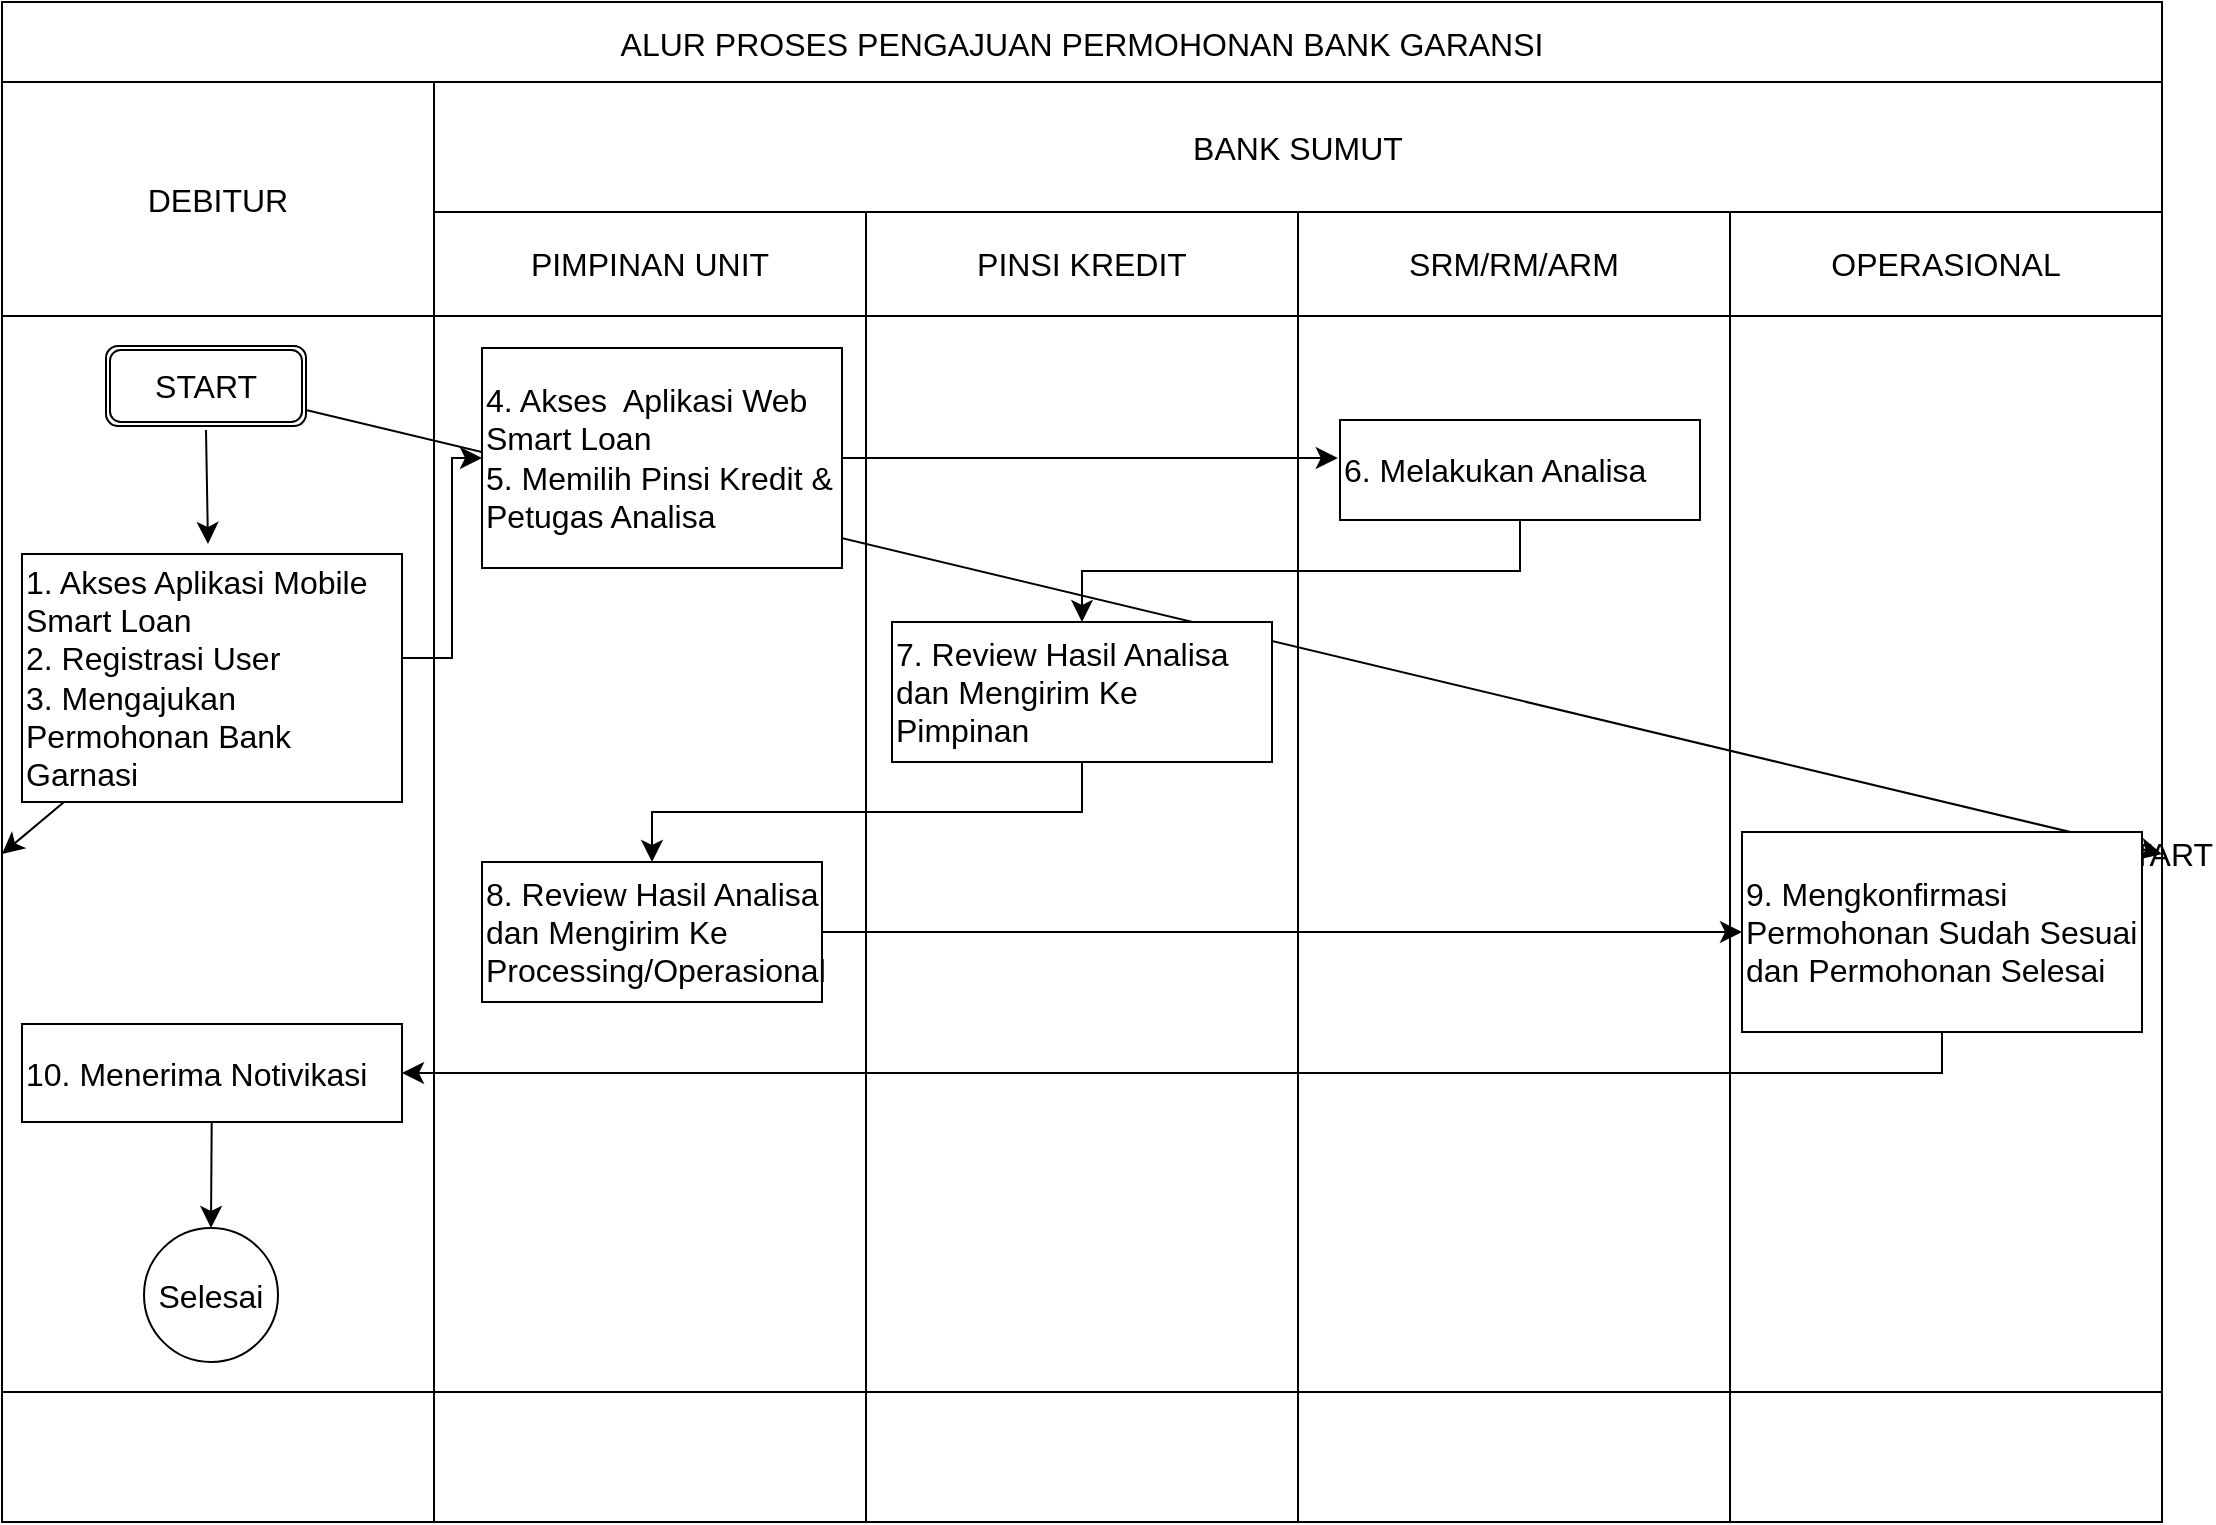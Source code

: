 <mxfile version="21.6.1" type="github">
  <diagram name="Halaman-1" id="EVRH7myTxZeotE2CbXcZ">
    <mxGraphModel dx="1257" dy="723" grid="1" gridSize="10" guides="1" tooltips="1" connect="1" arrows="1" fold="1" page="1" pageScale="1" pageWidth="1169" pageHeight="827" math="0" shadow="0">
      <root>
        <object label="" id="0">
          <mxCell />
        </object>
        <mxCell id="1" parent="0" />
        <mxCell id="Ad9V5zWNFAvav9V-upZD-27" value="ALUR PROSES PENGAJUAN PERMOHONAN BANK GARANSI" style="shape=table;startSize=40;container=1;collapsible=0;childLayout=tableLayout;fontSize=16;" parent="1" vertex="1">
          <mxGeometry x="40" y="40" width="1080" height="760" as="geometry" />
        </mxCell>
        <mxCell id="Ad9V5zWNFAvav9V-upZD-28" value="" style="shape=tableRow;horizontal=0;startSize=0;swimlaneHead=0;swimlaneBody=0;strokeColor=inherit;top=0;left=0;bottom=0;right=0;collapsible=0;dropTarget=0;fillColor=none;points=[[0,0.5],[1,0.5]];portConstraint=eastwest;fontSize=16;" parent="Ad9V5zWNFAvav9V-upZD-27" vertex="1">
          <mxGeometry y="40" width="1080" height="65" as="geometry" />
        </mxCell>
        <mxCell id="Ad9V5zWNFAvav9V-upZD-29" value="DEBITUR" style="shape=partialRectangle;html=1;whiteSpace=wrap;connectable=0;strokeColor=inherit;overflow=hidden;fillColor=none;top=0;left=0;bottom=0;right=0;pointerEvents=1;fontSize=16;rowspan=2;colspan=1;" parent="Ad9V5zWNFAvav9V-upZD-28" vertex="1">
          <mxGeometry width="216" height="117" as="geometry">
            <mxRectangle width="216" height="65" as="alternateBounds" />
          </mxGeometry>
        </mxCell>
        <mxCell id="Ad9V5zWNFAvav9V-upZD-30" value="BANK SUMUT" style="shape=partialRectangle;html=1;whiteSpace=wrap;connectable=0;strokeColor=inherit;overflow=hidden;fillColor=none;top=0;left=0;bottom=0;right=0;pointerEvents=1;fontSize=16;rowspan=1;colspan=4;" parent="Ad9V5zWNFAvav9V-upZD-28" vertex="1">
          <mxGeometry x="216" width="864" height="65" as="geometry">
            <mxRectangle width="216" height="65" as="alternateBounds" />
          </mxGeometry>
        </mxCell>
        <mxCell id="Ad9V5zWNFAvav9V-upZD-31" value="" style="shape=partialRectangle;html=1;whiteSpace=wrap;connectable=0;strokeColor=inherit;overflow=hidden;fillColor=none;top=0;left=0;bottom=0;right=0;pointerEvents=1;fontSize=16;" parent="Ad9V5zWNFAvav9V-upZD-28" vertex="1" visible="0">
          <mxGeometry x="432" width="216" height="65" as="geometry">
            <mxRectangle width="216" height="65" as="alternateBounds" />
          </mxGeometry>
        </mxCell>
        <mxCell id="Ad9V5zWNFAvav9V-upZD-32" value="" style="shape=partialRectangle;html=1;whiteSpace=wrap;connectable=0;strokeColor=inherit;overflow=hidden;fillColor=none;top=0;left=0;bottom=0;right=0;pointerEvents=1;fontSize=16;" parent="Ad9V5zWNFAvav9V-upZD-28" vertex="1" visible="0">
          <mxGeometry x="648" width="216" height="65" as="geometry">
            <mxRectangle width="216" height="65" as="alternateBounds" />
          </mxGeometry>
        </mxCell>
        <mxCell id="Ad9V5zWNFAvav9V-upZD-33" value="" style="shape=partialRectangle;html=1;whiteSpace=wrap;connectable=0;strokeColor=inherit;overflow=hidden;fillColor=none;top=0;left=0;bottom=0;right=0;pointerEvents=1;fontSize=16;" parent="Ad9V5zWNFAvav9V-upZD-28" vertex="1" visible="0">
          <mxGeometry x="864" width="216" height="65" as="geometry">
            <mxRectangle width="216" height="65" as="alternateBounds" />
          </mxGeometry>
        </mxCell>
        <mxCell id="Ad9V5zWNFAvav9V-upZD-34" value="" style="shape=tableRow;horizontal=0;startSize=0;swimlaneHead=0;swimlaneBody=0;strokeColor=inherit;top=0;left=0;bottom=0;right=0;collapsible=0;dropTarget=0;fillColor=none;points=[[0,0.5],[1,0.5]];portConstraint=eastwest;fontSize=16;" parent="Ad9V5zWNFAvav9V-upZD-27" vertex="1">
          <mxGeometry y="105" width="1080" height="52" as="geometry" />
        </mxCell>
        <mxCell id="Ad9V5zWNFAvav9V-upZD-35" value="" style="shape=partialRectangle;html=1;whiteSpace=wrap;connectable=0;strokeColor=inherit;overflow=hidden;fillColor=none;top=0;left=0;bottom=0;right=0;pointerEvents=1;fontSize=16;" parent="Ad9V5zWNFAvav9V-upZD-34" vertex="1" visible="0">
          <mxGeometry width="216" height="52" as="geometry">
            <mxRectangle width="216" height="52" as="alternateBounds" />
          </mxGeometry>
        </mxCell>
        <mxCell id="Ad9V5zWNFAvav9V-upZD-36" value="PIMPINAN UNIT" style="shape=partialRectangle;html=1;whiteSpace=wrap;connectable=0;strokeColor=inherit;overflow=hidden;fillColor=none;top=0;left=0;bottom=0;right=0;pointerEvents=1;fontSize=16;" parent="Ad9V5zWNFAvav9V-upZD-34" vertex="1">
          <mxGeometry x="216" width="216" height="52" as="geometry">
            <mxRectangle width="216" height="52" as="alternateBounds" />
          </mxGeometry>
        </mxCell>
        <mxCell id="Ad9V5zWNFAvav9V-upZD-37" value="PINSI KREDIT" style="shape=partialRectangle;html=1;whiteSpace=wrap;connectable=0;strokeColor=inherit;overflow=hidden;fillColor=none;top=0;left=0;bottom=0;right=0;pointerEvents=1;fontSize=16;" parent="Ad9V5zWNFAvav9V-upZD-34" vertex="1">
          <mxGeometry x="432" width="216" height="52" as="geometry">
            <mxRectangle width="216" height="52" as="alternateBounds" />
          </mxGeometry>
        </mxCell>
        <mxCell id="Ad9V5zWNFAvav9V-upZD-38" value="SRM/RM/ARM" style="shape=partialRectangle;html=1;whiteSpace=wrap;connectable=0;strokeColor=inherit;overflow=hidden;fillColor=none;top=0;left=0;bottom=0;right=0;pointerEvents=1;fontSize=16;" parent="Ad9V5zWNFAvav9V-upZD-34" vertex="1">
          <mxGeometry x="648" width="216" height="52" as="geometry">
            <mxRectangle width="216" height="52" as="alternateBounds" />
          </mxGeometry>
        </mxCell>
        <mxCell id="Ad9V5zWNFAvav9V-upZD-39" value="OPERASIONAL" style="shape=partialRectangle;html=1;whiteSpace=wrap;connectable=0;strokeColor=inherit;overflow=hidden;fillColor=none;top=0;left=0;bottom=0;right=0;pointerEvents=1;fontSize=16;" parent="Ad9V5zWNFAvav9V-upZD-34" vertex="1">
          <mxGeometry x="864" width="216" height="52" as="geometry">
            <mxRectangle width="216" height="52" as="alternateBounds" />
          </mxGeometry>
        </mxCell>
        <mxCell id="Ad9V5zWNFAvav9V-upZD-40" value="" style="shape=tableRow;horizontal=0;startSize=0;swimlaneHead=0;swimlaneBody=0;strokeColor=inherit;top=0;left=0;bottom=0;right=0;collapsible=0;dropTarget=0;fillColor=none;points=[[0,0.5],[1,0.5]];portConstraint=eastwest;fontSize=16;" parent="Ad9V5zWNFAvav9V-upZD-27" vertex="1">
          <mxGeometry y="157" width="1080" height="538" as="geometry" />
        </mxCell>
        <mxCell id="Ad9V5zWNFAvav9V-upZD-41" value="" style="shape=partialRectangle;html=1;whiteSpace=wrap;connectable=0;strokeColor=inherit;overflow=hidden;fillColor=none;top=0;left=0;bottom=0;right=0;pointerEvents=1;fontSize=16;" parent="Ad9V5zWNFAvav9V-upZD-40" vertex="1">
          <mxGeometry width="216" height="538" as="geometry">
            <mxRectangle width="216" height="538" as="alternateBounds" />
          </mxGeometry>
        </mxCell>
        <mxCell id="Ad9V5zWNFAvav9V-upZD-42" value="" style="shape=partialRectangle;html=1;whiteSpace=wrap;connectable=0;strokeColor=inherit;overflow=hidden;fillColor=none;top=0;left=0;bottom=0;right=0;pointerEvents=1;fontSize=16;" parent="Ad9V5zWNFAvav9V-upZD-40" vertex="1">
          <mxGeometry x="216" width="216" height="538" as="geometry">
            <mxRectangle width="216" height="538" as="alternateBounds" />
          </mxGeometry>
        </mxCell>
        <mxCell id="Ad9V5zWNFAvav9V-upZD-43" value="" style="shape=partialRectangle;html=1;whiteSpace=wrap;connectable=0;strokeColor=inherit;overflow=hidden;fillColor=none;top=0;left=0;bottom=0;right=0;pointerEvents=1;fontSize=16;" parent="Ad9V5zWNFAvav9V-upZD-40" vertex="1">
          <mxGeometry x="432" width="216" height="538" as="geometry">
            <mxRectangle width="216" height="538" as="alternateBounds" />
          </mxGeometry>
        </mxCell>
        <mxCell id="Ad9V5zWNFAvav9V-upZD-44" value="" style="shape=partialRectangle;html=1;whiteSpace=wrap;connectable=0;strokeColor=inherit;overflow=hidden;fillColor=none;top=0;left=0;bottom=0;right=0;pointerEvents=1;fontSize=16;" parent="Ad9V5zWNFAvav9V-upZD-40" vertex="1">
          <mxGeometry x="648" width="216" height="538" as="geometry">
            <mxRectangle width="216" height="538" as="alternateBounds" />
          </mxGeometry>
        </mxCell>
        <mxCell id="Ad9V5zWNFAvav9V-upZD-45" value="" style="shape=partialRectangle;html=1;whiteSpace=wrap;connectable=0;strokeColor=inherit;overflow=hidden;fillColor=none;top=0;left=0;bottom=0;right=0;pointerEvents=1;fontSize=16;" parent="Ad9V5zWNFAvav9V-upZD-40" vertex="1">
          <mxGeometry x="864" width="216" height="538" as="geometry">
            <mxRectangle width="216" height="538" as="alternateBounds" />
          </mxGeometry>
        </mxCell>
        <mxCell id="v8MjJgU9pv38RkeDFrgZ-2" value="START" style="shape=ext;double=1;rounded=1;whiteSpace=wrap;html=1;fontSize=16;" vertex="1" parent="Ad9V5zWNFAvav9V-upZD-40">
          <mxGeometry x="1080" width="NaN" height="538" as="geometry">
            <mxRectangle width="NaN" height="538" as="alternateBounds" />
          </mxGeometry>
        </mxCell>
        <mxCell id="v8MjJgU9pv38RkeDFrgZ-6" value="" style="shape=singleArrow;whiteSpace=wrap;html=1;arrowWidth=0.4;arrowSize=0.4;fontSize=16;align=left;rounded=0;" vertex="1" parent="Ad9V5zWNFAvav9V-upZD-40">
          <mxGeometry width="NaN" height="538" as="geometry">
            <mxRectangle width="NaN" height="538" as="alternateBounds" />
          </mxGeometry>
        </mxCell>
        <mxCell id="Ad9V5zWNFAvav9V-upZD-46" value="" style="shape=tableRow;horizontal=0;startSize=0;swimlaneHead=0;swimlaneBody=0;strokeColor=inherit;top=0;left=0;bottom=0;right=0;collapsible=0;dropTarget=0;fillColor=none;points=[[0,0.5],[1,0.5]];portConstraint=eastwest;fontSize=16;" parent="Ad9V5zWNFAvav9V-upZD-27" vertex="1">
          <mxGeometry y="695" width="1080" height="65" as="geometry" />
        </mxCell>
        <mxCell id="Ad9V5zWNFAvav9V-upZD-47" value="" style="shape=partialRectangle;html=1;whiteSpace=wrap;connectable=0;strokeColor=inherit;overflow=hidden;fillColor=none;top=0;left=0;bottom=0;right=0;pointerEvents=1;fontSize=16;" parent="Ad9V5zWNFAvav9V-upZD-46" vertex="1">
          <mxGeometry width="216" height="65" as="geometry">
            <mxRectangle width="216" height="65" as="alternateBounds" />
          </mxGeometry>
        </mxCell>
        <mxCell id="Ad9V5zWNFAvav9V-upZD-48" value="" style="shape=partialRectangle;html=1;whiteSpace=wrap;connectable=0;strokeColor=inherit;overflow=hidden;fillColor=none;top=0;left=0;bottom=0;right=0;pointerEvents=1;fontSize=16;" parent="Ad9V5zWNFAvav9V-upZD-46" vertex="1">
          <mxGeometry x="216" width="216" height="65" as="geometry">
            <mxRectangle width="216" height="65" as="alternateBounds" />
          </mxGeometry>
        </mxCell>
        <mxCell id="Ad9V5zWNFAvav9V-upZD-49" value="" style="shape=partialRectangle;html=1;whiteSpace=wrap;connectable=0;strokeColor=inherit;overflow=hidden;fillColor=none;top=0;left=0;bottom=0;right=0;pointerEvents=1;fontSize=16;" parent="Ad9V5zWNFAvav9V-upZD-46" vertex="1">
          <mxGeometry x="432" width="216" height="65" as="geometry">
            <mxRectangle width="216" height="65" as="alternateBounds" />
          </mxGeometry>
        </mxCell>
        <mxCell id="Ad9V5zWNFAvav9V-upZD-50" value="" style="shape=partialRectangle;html=1;whiteSpace=wrap;connectable=0;strokeColor=inherit;overflow=hidden;fillColor=none;top=0;left=0;bottom=0;right=0;pointerEvents=1;fontSize=16;" parent="Ad9V5zWNFAvav9V-upZD-46" vertex="1">
          <mxGeometry x="648" width="216" height="65" as="geometry">
            <mxRectangle width="216" height="65" as="alternateBounds" />
          </mxGeometry>
        </mxCell>
        <mxCell id="Ad9V5zWNFAvav9V-upZD-51" value="" style="shape=partialRectangle;html=1;whiteSpace=wrap;connectable=0;strokeColor=inherit;overflow=hidden;fillColor=none;top=0;left=0;bottom=0;right=0;pointerEvents=1;fontSize=16;" parent="Ad9V5zWNFAvav9V-upZD-46" vertex="1">
          <mxGeometry x="864" width="216" height="65" as="geometry">
            <mxRectangle width="216" height="65" as="alternateBounds" />
          </mxGeometry>
        </mxCell>
        <mxCell id="v8MjJgU9pv38RkeDFrgZ-3" value="" style="edgeStyle=none;curved=1;rounded=0;orthogonalLoop=1;jettySize=auto;html=1;fontSize=12;startSize=8;endSize=8;" edge="1" parent="1" source="v8MjJgU9pv38RkeDFrgZ-1" target="v8MjJgU9pv38RkeDFrgZ-2">
          <mxGeometry relative="1" as="geometry" />
        </mxCell>
        <mxCell id="v8MjJgU9pv38RkeDFrgZ-1" value="START" style="shape=ext;double=1;rounded=1;whiteSpace=wrap;html=1;fontSize=16;" vertex="1" parent="1">
          <mxGeometry x="92" y="212" width="100" height="40" as="geometry" />
        </mxCell>
        <mxCell id="v8MjJgU9pv38RkeDFrgZ-7" value="" style="edgeStyle=none;curved=1;rounded=0;orthogonalLoop=1;jettySize=auto;html=1;fontSize=12;startSize=8;endSize=8;" edge="1" parent="1" source="v8MjJgU9pv38RkeDFrgZ-5" target="v8MjJgU9pv38RkeDFrgZ-6">
          <mxGeometry relative="1" as="geometry" />
        </mxCell>
        <mxCell id="v8MjJgU9pv38RkeDFrgZ-5" value="1. Akses Aplikasi Mobile Smart Loan&lt;br&gt;2. Registrasi User&lt;br&gt;3. Mengajukan&amp;nbsp; &amp;nbsp; &amp;nbsp; &amp;nbsp; Permohonan Bank &lt;br&gt;Garnasi" style="rounded=0;whiteSpace=wrap;html=1;fontSize=16;align=left;" vertex="1" parent="1">
          <mxGeometry x="50" y="316" width="190" height="124" as="geometry" />
        </mxCell>
        <mxCell id="v8MjJgU9pv38RkeDFrgZ-8" value="4. Akses&amp;nbsp; Aplikasi Web Smart Loan&lt;br&gt;5. Memilih Pinsi Kredit &amp;amp; Petugas Analisa" style="rounded=0;whiteSpace=wrap;html=1;fontSize=16;align=left;" vertex="1" parent="1">
          <mxGeometry x="280" y="213" width="180" height="110" as="geometry" />
        </mxCell>
        <mxCell id="v8MjJgU9pv38RkeDFrgZ-9" value="7. Review Hasil Analisa dan Mengirim Ke Pimpinan" style="rounded=0;whiteSpace=wrap;html=1;fontSize=16;align=left;" vertex="1" parent="1">
          <mxGeometry x="485" y="350" width="190" height="70" as="geometry" />
        </mxCell>
        <mxCell id="v8MjJgU9pv38RkeDFrgZ-11" value="8. Review Hasil Analisa dan Mengirim Ke Processing/Operasional" style="rounded=0;whiteSpace=wrap;html=1;fontSize=16;align=left;" vertex="1" parent="1">
          <mxGeometry x="280" y="470" width="170" height="70" as="geometry" />
        </mxCell>
        <mxCell id="v8MjJgU9pv38RkeDFrgZ-12" value="6. Melakukan Analisa" style="rounded=0;whiteSpace=wrap;html=1;fontSize=16;align=left;" vertex="1" parent="1">
          <mxGeometry x="709" y="249" width="180" height="50" as="geometry" />
        </mxCell>
        <mxCell id="v8MjJgU9pv38RkeDFrgZ-14" value="9. Mengkonfirmasi Permohonan Sudah Sesuai dan Permohonan Selesai" style="rounded=0;whiteSpace=wrap;html=1;fontSize=16;align=left;" vertex="1" parent="1">
          <mxGeometry x="910" y="455" width="200" height="100" as="geometry" />
        </mxCell>
        <mxCell id="v8MjJgU9pv38RkeDFrgZ-23" value="" style="edgeStyle=elbowEdgeStyle;elbow=horizontal;endArrow=classic;html=1;curved=0;rounded=0;endSize=8;startSize=8;fontSize=12;entryX=0;entryY=0.5;entryDx=0;entryDy=0;" edge="1" parent="1" target="v8MjJgU9pv38RkeDFrgZ-8">
          <mxGeometry width="50" height="50" relative="1" as="geometry">
            <mxPoint x="240" y="367.96" as="sourcePoint" />
            <mxPoint x="281.08" y="276.05" as="targetPoint" />
            <Array as="points">
              <mxPoint x="265" y="337.96" />
            </Array>
          </mxGeometry>
        </mxCell>
        <mxCell id="v8MjJgU9pv38RkeDFrgZ-24" value="" style="endArrow=classic;html=1;rounded=0;fontSize=12;startSize=8;endSize=8;curved=1;" edge="1" parent="1">
          <mxGeometry width="50" height="50" relative="1" as="geometry">
            <mxPoint x="142" y="254" as="sourcePoint" />
            <mxPoint x="143" y="311" as="targetPoint" />
          </mxGeometry>
        </mxCell>
        <mxCell id="v8MjJgU9pv38RkeDFrgZ-27" value="" style="edgeStyle=segmentEdgeStyle;endArrow=classic;html=1;curved=0;rounded=0;endSize=8;startSize=8;fontSize=12;exitX=1;exitY=0.5;exitDx=0;exitDy=0;entryX=-0.006;entryY=0.374;entryDx=0;entryDy=0;entryPerimeter=0;" edge="1" parent="1" source="v8MjJgU9pv38RkeDFrgZ-8" target="v8MjJgU9pv38RkeDFrgZ-12">
          <mxGeometry width="50" height="50" relative="1" as="geometry">
            <mxPoint x="460" y="420" as="sourcePoint" />
            <mxPoint x="510" y="370" as="targetPoint" />
          </mxGeometry>
        </mxCell>
        <mxCell id="v8MjJgU9pv38RkeDFrgZ-31" value="" style="edgeStyle=elbowEdgeStyle;elbow=vertical;endArrow=none;html=1;curved=0;rounded=0;endSize=8;startSize=8;fontSize=12;endFill=0;startArrow=classic;startFill=1;exitX=0.5;exitY=0;exitDx=0;exitDy=0;entryX=0.5;entryY=1;entryDx=0;entryDy=0;" edge="1" parent="1" source="v8MjJgU9pv38RkeDFrgZ-9" target="v8MjJgU9pv38RkeDFrgZ-12">
          <mxGeometry width="50" height="50" relative="1" as="geometry">
            <mxPoint x="580" y="350" as="sourcePoint" />
            <mxPoint x="630" y="300" as="targetPoint" />
          </mxGeometry>
        </mxCell>
        <mxCell id="v8MjJgU9pv38RkeDFrgZ-32" value="" style="edgeStyle=elbowEdgeStyle;elbow=vertical;endArrow=none;html=1;curved=0;rounded=0;endSize=8;startSize=8;fontSize=12;exitX=0.5;exitY=0;exitDx=0;exitDy=0;entryX=0.5;entryY=1;entryDx=0;entryDy=0;endFill=0;startArrow=classic;startFill=1;" edge="1" parent="1" source="v8MjJgU9pv38RkeDFrgZ-11" target="v8MjJgU9pv38RkeDFrgZ-9">
          <mxGeometry width="50" height="50" relative="1" as="geometry">
            <mxPoint x="410" y="460" as="sourcePoint" />
            <mxPoint x="460" y="410" as="targetPoint" />
          </mxGeometry>
        </mxCell>
        <mxCell id="v8MjJgU9pv38RkeDFrgZ-33" value="" style="endArrow=classic;html=1;rounded=0;fontSize=12;startSize=8;endSize=8;curved=1;exitX=1;exitY=0.5;exitDx=0;exitDy=0;" edge="1" parent="1" source="v8MjJgU9pv38RkeDFrgZ-11" target="v8MjJgU9pv38RkeDFrgZ-14">
          <mxGeometry width="50" height="50" relative="1" as="geometry">
            <mxPoint x="560" y="460" as="sourcePoint" />
            <mxPoint x="610" y="410" as="targetPoint" />
          </mxGeometry>
        </mxCell>
        <mxCell id="v8MjJgU9pv38RkeDFrgZ-34" value="10. Menerima Notivikasi&amp;nbsp;" style="rounded=0;whiteSpace=wrap;html=1;fontSize=16;align=left;" vertex="1" parent="1">
          <mxGeometry x="50" y="551" width="190" height="49" as="geometry" />
        </mxCell>
        <mxCell id="v8MjJgU9pv38RkeDFrgZ-35" value="Selesai" style="ellipse;whiteSpace=wrap;html=1;aspect=fixed;fontSize=16;" vertex="1" parent="1">
          <mxGeometry x="111" y="653" width="67" height="67" as="geometry" />
        </mxCell>
        <mxCell id="v8MjJgU9pv38RkeDFrgZ-36" value="" style="endArrow=classic;html=1;rounded=0;fontSize=12;startSize=8;endSize=8;curved=1;entryX=0.5;entryY=0;entryDx=0;entryDy=0;" edge="1" parent="1" source="v8MjJgU9pv38RkeDFrgZ-34" target="v8MjJgU9pv38RkeDFrgZ-35">
          <mxGeometry width="50" height="50" relative="1" as="geometry">
            <mxPoint x="560" y="600" as="sourcePoint" />
            <mxPoint x="610" y="550" as="targetPoint" />
          </mxGeometry>
        </mxCell>
        <mxCell id="v8MjJgU9pv38RkeDFrgZ-38" value="" style="edgeStyle=segmentEdgeStyle;endArrow=none;html=1;curved=0;rounded=0;endSize=8;startSize=8;fontSize=12;entryX=0.5;entryY=1;entryDx=0;entryDy=0;exitX=1;exitY=0.5;exitDx=0;exitDy=0;startArrow=classic;startFill=1;endFill=0;" edge="1" parent="1" source="v8MjJgU9pv38RkeDFrgZ-34" target="v8MjJgU9pv38RkeDFrgZ-14">
          <mxGeometry width="50" height="50" relative="1" as="geometry">
            <mxPoint x="560" y="600" as="sourcePoint" />
            <mxPoint x="610" y="550" as="targetPoint" />
          </mxGeometry>
        </mxCell>
      </root>
    </mxGraphModel>
  </diagram>
</mxfile>
